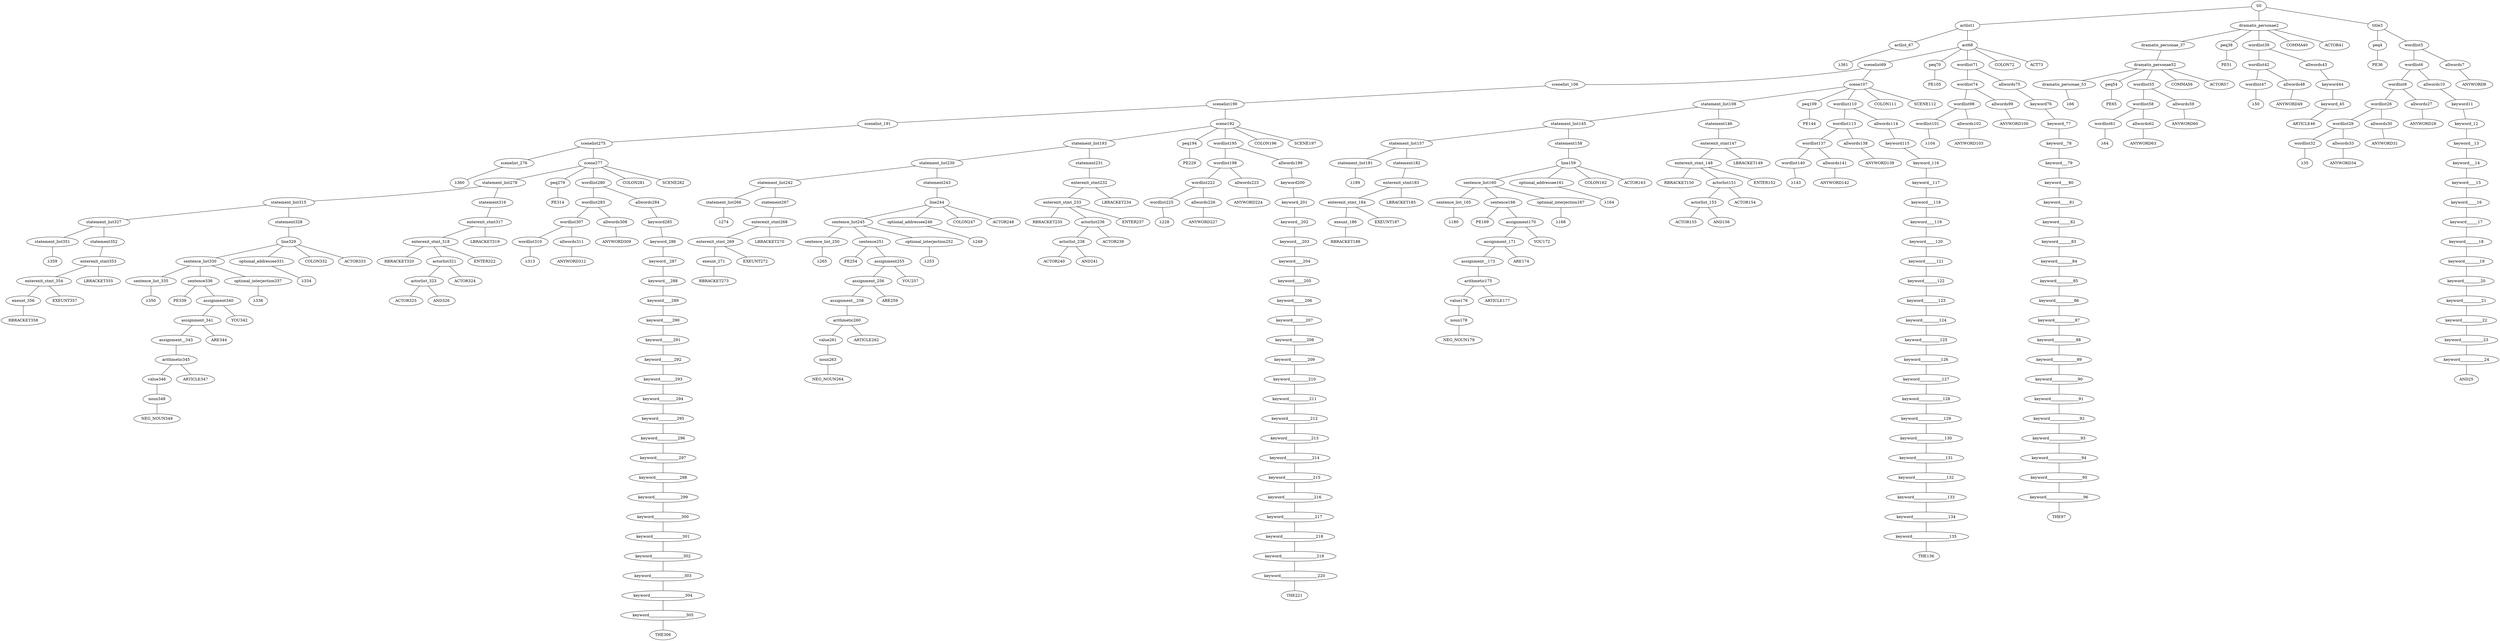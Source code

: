 strict graph {
	S0 -- actlist1
	S0 -- dramatis_personae2
	S0 -- title3

	title3 -- peq4
	title3 -- wordlist5

	wordlist5 -- wordlist6
	wordlist5 -- allwords7

	allwords7 -- ANYWORD8


	wordlist6 -- wordlist9
	wordlist6 -- allwords10

	allwords10 -- keyword11

	keyword11 -- keyword_12

	keyword_12 -- keyword__13

	keyword__13 -- keyword___14

	keyword___14 -- keyword____15

	keyword____15 -- keyword_____16

	keyword_____16 -- keyword______17

	keyword______17 -- keyword_______18

	keyword_______18 -- keyword________19

	keyword________19 -- keyword_________20

	keyword_________20 -- keyword__________21

	keyword__________21 -- keyword___________22

	keyword___________22 -- keyword____________23

	keyword____________23 -- keyword_____________24

	keyword_____________24 -- AND25


	wordlist9 -- wordlist26
	wordlist9 -- allwords27

	allwords27 -- ANYWORD28


	wordlist26 -- wordlist29
	wordlist26 -- allwords30

	allwords30 -- ANYWORD31


	wordlist29 -- wordlist32
	wordlist29 -- allwords33

	allwords33 -- ANYWORD34


	wordlist32 -- λ35

	peq4 -- PE36


	dramatis_personae2 -- dramatis_personae_37
	dramatis_personae2 -- peq38
	dramatis_personae2 -- wordlist39
	dramatis_personae2 -- COMMA40
	dramatis_personae2 -- ACTOR41



	wordlist39 -- wordlist42
	wordlist39 -- allwords43

	allwords43 -- keyword44

	keyword44 -- keyword_45

	keyword_45 -- ARTICLE46


	wordlist42 -- wordlist47
	wordlist42 -- allwords48

	allwords48 -- ANYWORD49


	wordlist47 -- λ50

	peq38 -- PE51


	dramatis_personae_37 -- dramatis_personae52

	dramatis_personae52 -- dramatis_personae_53
	dramatis_personae52 -- peq54
	dramatis_personae52 -- wordlist55
	dramatis_personae52 -- COMMA56
	dramatis_personae52 -- ACTOR57



	wordlist55 -- wordlist58
	wordlist55 -- allwords59

	allwords59 -- ANYWORD60


	wordlist58 -- wordlist61
	wordlist58 -- allwords62

	allwords62 -- ANYWORD63


	wordlist61 -- λ64

	peq54 -- PE65


	dramatis_personae_53 -- λ66

	actlist1 -- actlist_67
	actlist1 -- act68

	act68 -- scenelist69
	act68 -- peq70
	act68 -- wordlist71
	act68 -- COLON72
	act68 -- ACT73



	wordlist71 -- wordlist74
	wordlist71 -- allwords75

	allwords75 -- keyword76

	keyword76 -- keyword_77

	keyword_77 -- keyword__78

	keyword__78 -- keyword___79

	keyword___79 -- keyword____80

	keyword____80 -- keyword_____81

	keyword_____81 -- keyword______82

	keyword______82 -- keyword_______83

	keyword_______83 -- keyword________84

	keyword________84 -- keyword_________85

	keyword_________85 -- keyword__________86

	keyword__________86 -- keyword___________87

	keyword___________87 -- keyword____________88

	keyword____________88 -- keyword_____________89

	keyword_____________89 -- keyword______________90

	keyword______________90 -- keyword_______________91

	keyword_______________91 -- keyword________________92

	keyword________________92 -- keyword_________________93

	keyword_________________93 -- keyword__________________94

	keyword__________________94 -- keyword___________________95

	keyword___________________95 -- keyword____________________96

	keyword____________________96 -- THE97


	wordlist74 -- wordlist98
	wordlist74 -- allwords99

	allwords99 -- ANYWORD100


	wordlist98 -- wordlist101
	wordlist98 -- allwords102

	allwords102 -- ANYWORD103


	wordlist101 -- λ104

	peq70 -- PE105


	scenelist69 -- scenelist_106
	scenelist69 -- scene107

	scene107 -- statement_list108
	scene107 -- peq109
	scene107 -- wordlist110
	scene107 -- COLON111
	scene107 -- SCENE112



	wordlist110 -- wordlist113
	wordlist110 -- allwords114

	allwords114 -- keyword115

	keyword115 -- keyword_116

	keyword_116 -- keyword__117

	keyword__117 -- keyword___118

	keyword___118 -- keyword____119

	keyword____119 -- keyword_____120

	keyword_____120 -- keyword______121

	keyword______121 -- keyword_______122

	keyword_______122 -- keyword________123

	keyword________123 -- keyword_________124

	keyword_________124 -- keyword__________125

	keyword__________125 -- keyword___________126

	keyword___________126 -- keyword____________127

	keyword____________127 -- keyword_____________128

	keyword_____________128 -- keyword______________129

	keyword______________129 -- keyword_______________130

	keyword_______________130 -- keyword________________131

	keyword________________131 -- keyword_________________132

	keyword_________________132 -- keyword__________________133

	keyword__________________133 -- keyword___________________134

	keyword___________________134 -- keyword____________________135

	keyword____________________135 -- THE136


	wordlist113 -- wordlist137
	wordlist113 -- allwords138

	allwords138 -- ANYWORD139


	wordlist137 -- wordlist140
	wordlist137 -- allwords141

	allwords141 -- ANYWORD142


	wordlist140 -- λ143

	peq109 -- PE144


	statement_list108 -- statement_list145
	statement_list108 -- statement146

	statement146 -- enterexit_stmt147

	enterexit_stmt147 -- enterexit_stmt_148
	enterexit_stmt147 -- LBRACKET149


	enterexit_stmt_148 -- RBRACKET150
	enterexit_stmt_148 -- actorlist151
	enterexit_stmt_148 -- ENTER152


	actorlist151 -- actorlist_153
	actorlist151 -- ACTOR154


	actorlist_153 -- ACTOR155
	actorlist_153 -- AND156




	statement_list145 -- statement_list157
	statement_list145 -- statement158

	statement158 -- line159

	line159 -- sentence_list160
	line159 -- optional_addressee161
	line159 -- COLON162
	line159 -- ACTOR163



	optional_addressee161 -- λ164

	sentence_list160 -- sentence_list_165
	sentence_list160 -- sentence166
	sentence_list160 -- optional_interjection167

	optional_interjection167 -- λ168

	sentence166 -- PE169
	sentence166 -- assignment170

	assignment170 -- assignment_171
	assignment170 -- YOU172


	assignment_171 -- assignment__173
	assignment_171 -- ARE174


	assignment__173 -- arithmetic175

	arithmetic175 -- value176
	arithmetic175 -- ARTICLE177


	value176 -- noun178

	noun178 -- NEG_NOUN179



	sentence_list_165 -- λ180

	statement_list157 -- statement_list181
	statement_list157 -- statement182

	statement182 -- enterexit_stmt183

	enterexit_stmt183 -- enterexit_stmt_184
	enterexit_stmt183 -- LBRACKET185


	enterexit_stmt_184 -- exeunt_186
	enterexit_stmt_184 -- EXEUNT187


	exeunt_186 -- RBRACKET188


	statement_list181 -- λ189

	scenelist_106 -- scenelist190

	scenelist190 -- scenelist_191
	scenelist190 -- scene192

	scene192 -- statement_list193
	scene192 -- peq194
	scene192 -- wordlist195
	scene192 -- COLON196
	scene192 -- SCENE197



	wordlist195 -- wordlist198
	wordlist195 -- allwords199

	allwords199 -- keyword200

	keyword200 -- keyword_201

	keyword_201 -- keyword__202

	keyword__202 -- keyword___203

	keyword___203 -- keyword____204

	keyword____204 -- keyword_____205

	keyword_____205 -- keyword______206

	keyword______206 -- keyword_______207

	keyword_______207 -- keyword________208

	keyword________208 -- keyword_________209

	keyword_________209 -- keyword__________210

	keyword__________210 -- keyword___________211

	keyword___________211 -- keyword____________212

	keyword____________212 -- keyword_____________213

	keyword_____________213 -- keyword______________214

	keyword______________214 -- keyword_______________215

	keyword_______________215 -- keyword________________216

	keyword________________216 -- keyword_________________217

	keyword_________________217 -- keyword__________________218

	keyword__________________218 -- keyword___________________219

	keyword___________________219 -- keyword____________________220

	keyword____________________220 -- THE221


	wordlist198 -- wordlist222
	wordlist198 -- allwords223

	allwords223 -- ANYWORD224


	wordlist222 -- wordlist225
	wordlist222 -- allwords226

	allwords226 -- ANYWORD227


	wordlist225 -- λ228

	peq194 -- PE229


	statement_list193 -- statement_list230
	statement_list193 -- statement231

	statement231 -- enterexit_stmt232

	enterexit_stmt232 -- enterexit_stmt_233
	enterexit_stmt232 -- LBRACKET234


	enterexit_stmt_233 -- RBRACKET235
	enterexit_stmt_233 -- actorlist236
	enterexit_stmt_233 -- ENTER237


	actorlist236 -- actorlist_238
	actorlist236 -- ACTOR239


	actorlist_238 -- ACTOR240
	actorlist_238 -- AND241




	statement_list230 -- statement_list242
	statement_list230 -- statement243

	statement243 -- line244

	line244 -- sentence_list245
	line244 -- optional_addressee246
	line244 -- COLON247
	line244 -- ACTOR248



	optional_addressee246 -- λ249

	sentence_list245 -- sentence_list_250
	sentence_list245 -- sentence251
	sentence_list245 -- optional_interjection252

	optional_interjection252 -- λ253

	sentence251 -- PE254
	sentence251 -- assignment255

	assignment255 -- assignment_256
	assignment255 -- YOU257


	assignment_256 -- assignment__258
	assignment_256 -- ARE259


	assignment__258 -- arithmetic260

	arithmetic260 -- value261
	arithmetic260 -- ARTICLE262


	value261 -- noun263

	noun263 -- NEG_NOUN264



	sentence_list_250 -- λ265

	statement_list242 -- statement_list266
	statement_list242 -- statement267

	statement267 -- enterexit_stmt268

	enterexit_stmt268 -- enterexit_stmt_269
	enterexit_stmt268 -- LBRACKET270


	enterexit_stmt_269 -- exeunt_271
	enterexit_stmt_269 -- EXEUNT272


	exeunt_271 -- RBRACKET273


	statement_list266 -- λ274

	scenelist_191 -- scenelist275

	scenelist275 -- scenelist_276
	scenelist275 -- scene277

	scene277 -- statement_list278
	scene277 -- peq279
	scene277 -- wordlist280
	scene277 -- COLON281
	scene277 -- SCENE282



	wordlist280 -- wordlist283
	wordlist280 -- allwords284

	allwords284 -- keyword285

	keyword285 -- keyword_286

	keyword_286 -- keyword__287

	keyword__287 -- keyword___288

	keyword___288 -- keyword____289

	keyword____289 -- keyword_____290

	keyword_____290 -- keyword______291

	keyword______291 -- keyword_______292

	keyword_______292 -- keyword________293

	keyword________293 -- keyword_________294

	keyword_________294 -- keyword__________295

	keyword__________295 -- keyword___________296

	keyword___________296 -- keyword____________297

	keyword____________297 -- keyword_____________298

	keyword_____________298 -- keyword______________299

	keyword______________299 -- keyword_______________300

	keyword_______________300 -- keyword________________301

	keyword________________301 -- keyword_________________302

	keyword_________________302 -- keyword__________________303

	keyword__________________303 -- keyword___________________304

	keyword___________________304 -- keyword____________________305

	keyword____________________305 -- THE306


	wordlist283 -- wordlist307
	wordlist283 -- allwords308

	allwords308 -- ANYWORD309


	wordlist307 -- wordlist310
	wordlist307 -- allwords311

	allwords311 -- ANYWORD312


	wordlist310 -- λ313

	peq279 -- PE314


	statement_list278 -- statement_list315
	statement_list278 -- statement316

	statement316 -- enterexit_stmt317

	enterexit_stmt317 -- enterexit_stmt_318
	enterexit_stmt317 -- LBRACKET319


	enterexit_stmt_318 -- RBRACKET320
	enterexit_stmt_318 -- actorlist321
	enterexit_stmt_318 -- ENTER322


	actorlist321 -- actorlist_323
	actorlist321 -- ACTOR324


	actorlist_323 -- ACTOR325
	actorlist_323 -- AND326




	statement_list315 -- statement_list327
	statement_list315 -- statement328

	statement328 -- line329

	line329 -- sentence_list330
	line329 -- optional_addressee331
	line329 -- COLON332
	line329 -- ACTOR333



	optional_addressee331 -- λ334

	sentence_list330 -- sentence_list_335
	sentence_list330 -- sentence336
	sentence_list330 -- optional_interjection337

	optional_interjection337 -- λ338

	sentence336 -- PE339
	sentence336 -- assignment340

	assignment340 -- assignment_341
	assignment340 -- YOU342


	assignment_341 -- assignment__343
	assignment_341 -- ARE344


	assignment__343 -- arithmetic345

	arithmetic345 -- value346
	arithmetic345 -- ARTICLE347


	value346 -- noun348

	noun348 -- NEG_NOUN349



	sentence_list_335 -- λ350

	statement_list327 -- statement_list351
	statement_list327 -- statement352

	statement352 -- enterexit_stmt353

	enterexit_stmt353 -- enterexit_stmt_354
	enterexit_stmt353 -- LBRACKET355


	enterexit_stmt_354 -- exeunt_356
	enterexit_stmt_354 -- EXEUNT357


	exeunt_356 -- RBRACKET358


	statement_list351 -- λ359

	scenelist_276 -- λ360

	actlist_67 -- λ361


}